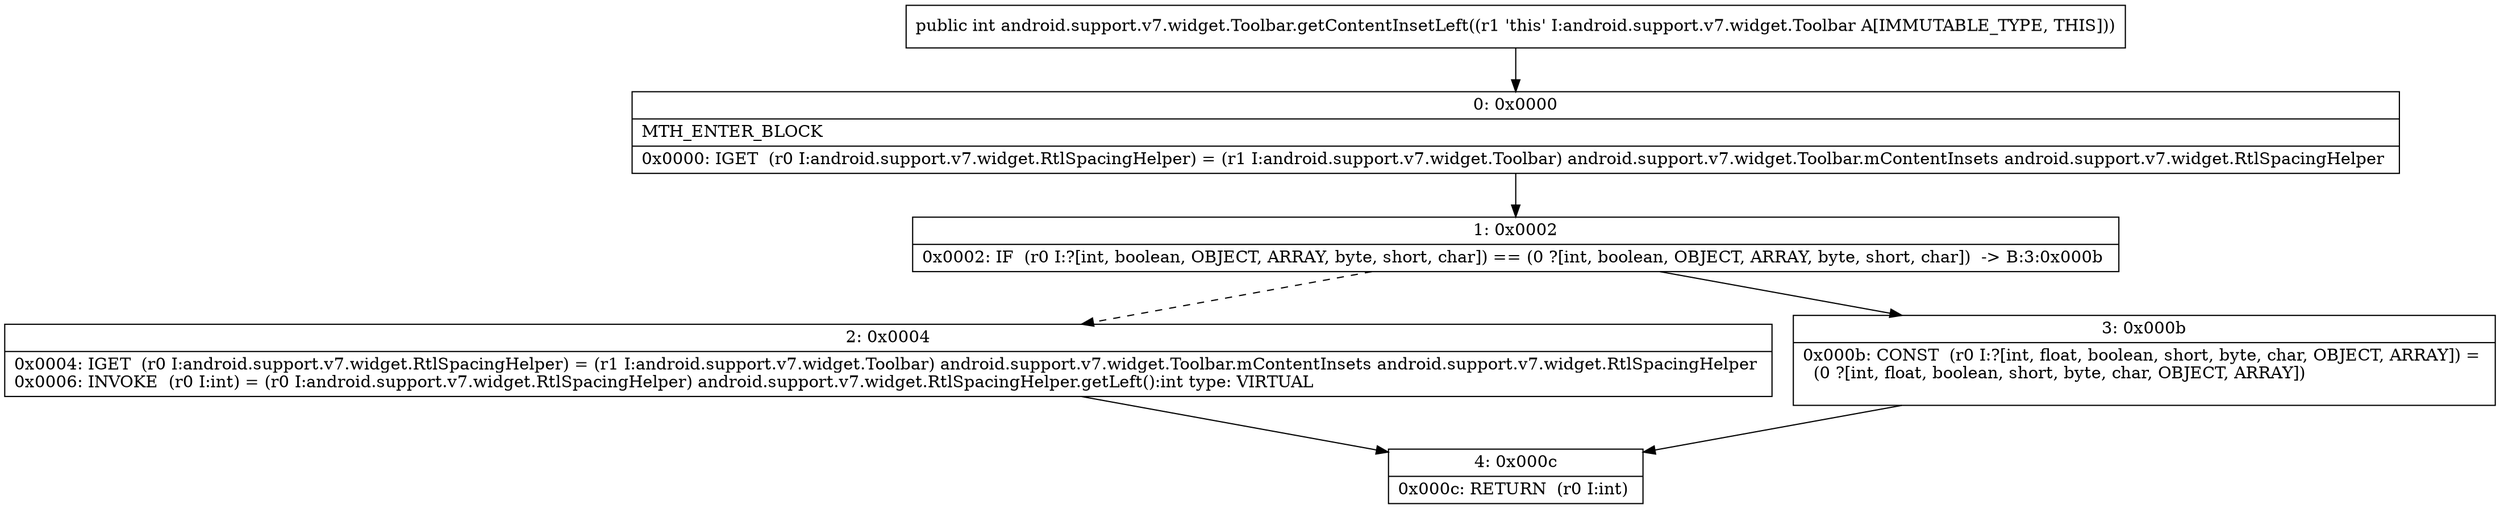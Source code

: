 digraph "CFG forandroid.support.v7.widget.Toolbar.getContentInsetLeft()I" {
Node_0 [shape=record,label="{0\:\ 0x0000|MTH_ENTER_BLOCK\l|0x0000: IGET  (r0 I:android.support.v7.widget.RtlSpacingHelper) = (r1 I:android.support.v7.widget.Toolbar) android.support.v7.widget.Toolbar.mContentInsets android.support.v7.widget.RtlSpacingHelper \l}"];
Node_1 [shape=record,label="{1\:\ 0x0002|0x0002: IF  (r0 I:?[int, boolean, OBJECT, ARRAY, byte, short, char]) == (0 ?[int, boolean, OBJECT, ARRAY, byte, short, char])  \-\> B:3:0x000b \l}"];
Node_2 [shape=record,label="{2\:\ 0x0004|0x0004: IGET  (r0 I:android.support.v7.widget.RtlSpacingHelper) = (r1 I:android.support.v7.widget.Toolbar) android.support.v7.widget.Toolbar.mContentInsets android.support.v7.widget.RtlSpacingHelper \l0x0006: INVOKE  (r0 I:int) = (r0 I:android.support.v7.widget.RtlSpacingHelper) android.support.v7.widget.RtlSpacingHelper.getLeft():int type: VIRTUAL \l}"];
Node_3 [shape=record,label="{3\:\ 0x000b|0x000b: CONST  (r0 I:?[int, float, boolean, short, byte, char, OBJECT, ARRAY]) = \l  (0 ?[int, float, boolean, short, byte, char, OBJECT, ARRAY])\l \l}"];
Node_4 [shape=record,label="{4\:\ 0x000c|0x000c: RETURN  (r0 I:int) \l}"];
MethodNode[shape=record,label="{public int android.support.v7.widget.Toolbar.getContentInsetLeft((r1 'this' I:android.support.v7.widget.Toolbar A[IMMUTABLE_TYPE, THIS])) }"];
MethodNode -> Node_0;
Node_0 -> Node_1;
Node_1 -> Node_2[style=dashed];
Node_1 -> Node_3;
Node_2 -> Node_4;
Node_3 -> Node_4;
}

